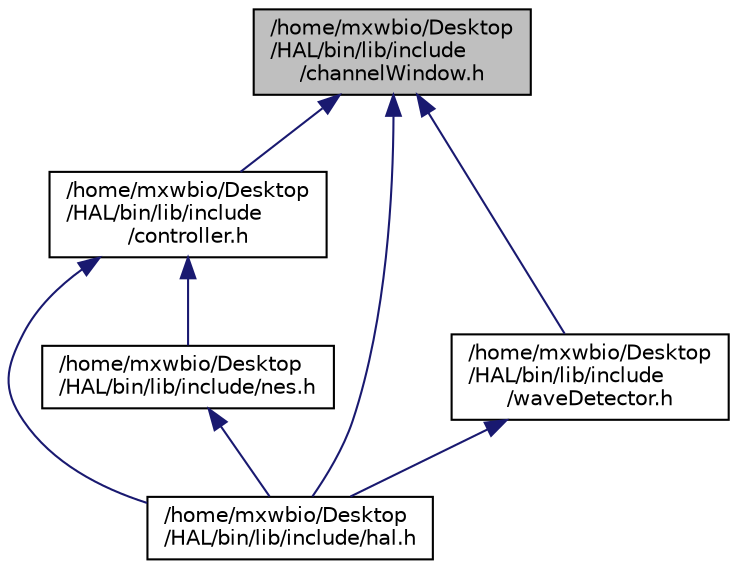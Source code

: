 digraph "/home/mxwbio/Desktop/HAL/bin/lib/include/channelWindow.h"
{
 // LATEX_PDF_SIZE
  edge [fontname="Helvetica",fontsize="10",labelfontname="Helvetica",labelfontsize="10"];
  node [fontname="Helvetica",fontsize="10",shape=record];
  Node1 [label="/home/mxwbio/Desktop\l/HAL/bin/lib/include\l/channelWindow.h",height=0.2,width=0.4,color="black", fillcolor="grey75", style="filled", fontcolor="black",tooltip="Header file for the ChannelWindow Class."];
  Node1 -> Node2 [dir="back",color="midnightblue",fontsize="10",style="solid"];
  Node2 [label="/home/mxwbio/Desktop\l/HAL/bin/lib/include\l/controller.h",height=0.2,width=0.4,color="black", fillcolor="white", style="filled",URL="$controller_8h.html",tooltip="Header file for the Controller Class."];
  Node2 -> Node3 [dir="back",color="midnightblue",fontsize="10",style="solid"];
  Node3 [label="/home/mxwbio/Desktop\l/HAL/bin/lib/include/hal.h",height=0.2,width=0.4,color="black", fillcolor="white", style="filled",URL="$hal_8h.html",tooltip="Includes the entire HAL C++ library."];
  Node2 -> Node4 [dir="back",color="midnightblue",fontsize="10",style="solid"];
  Node4 [label="/home/mxwbio/Desktop\l/HAL/bin/lib/include/nes.h",height=0.2,width=0.4,color="black", fillcolor="white", style="filled",URL="$nes_8h.html",tooltip="Header file for the NES class."];
  Node4 -> Node3 [dir="back",color="midnightblue",fontsize="10",style="solid"];
  Node1 -> Node3 [dir="back",color="midnightblue",fontsize="10",style="solid"];
  Node1 -> Node5 [dir="back",color="midnightblue",fontsize="10",style="solid"];
  Node5 [label="/home/mxwbio/Desktop\l/HAL/bin/lib/include\l/waveDetector.h",height=0.2,width=0.4,color="black", fillcolor="white", style="filled",URL="$waveDetector_8h.html",tooltip="Header file for the WaveDetector Class."];
  Node5 -> Node3 [dir="back",color="midnightblue",fontsize="10",style="solid"];
}
